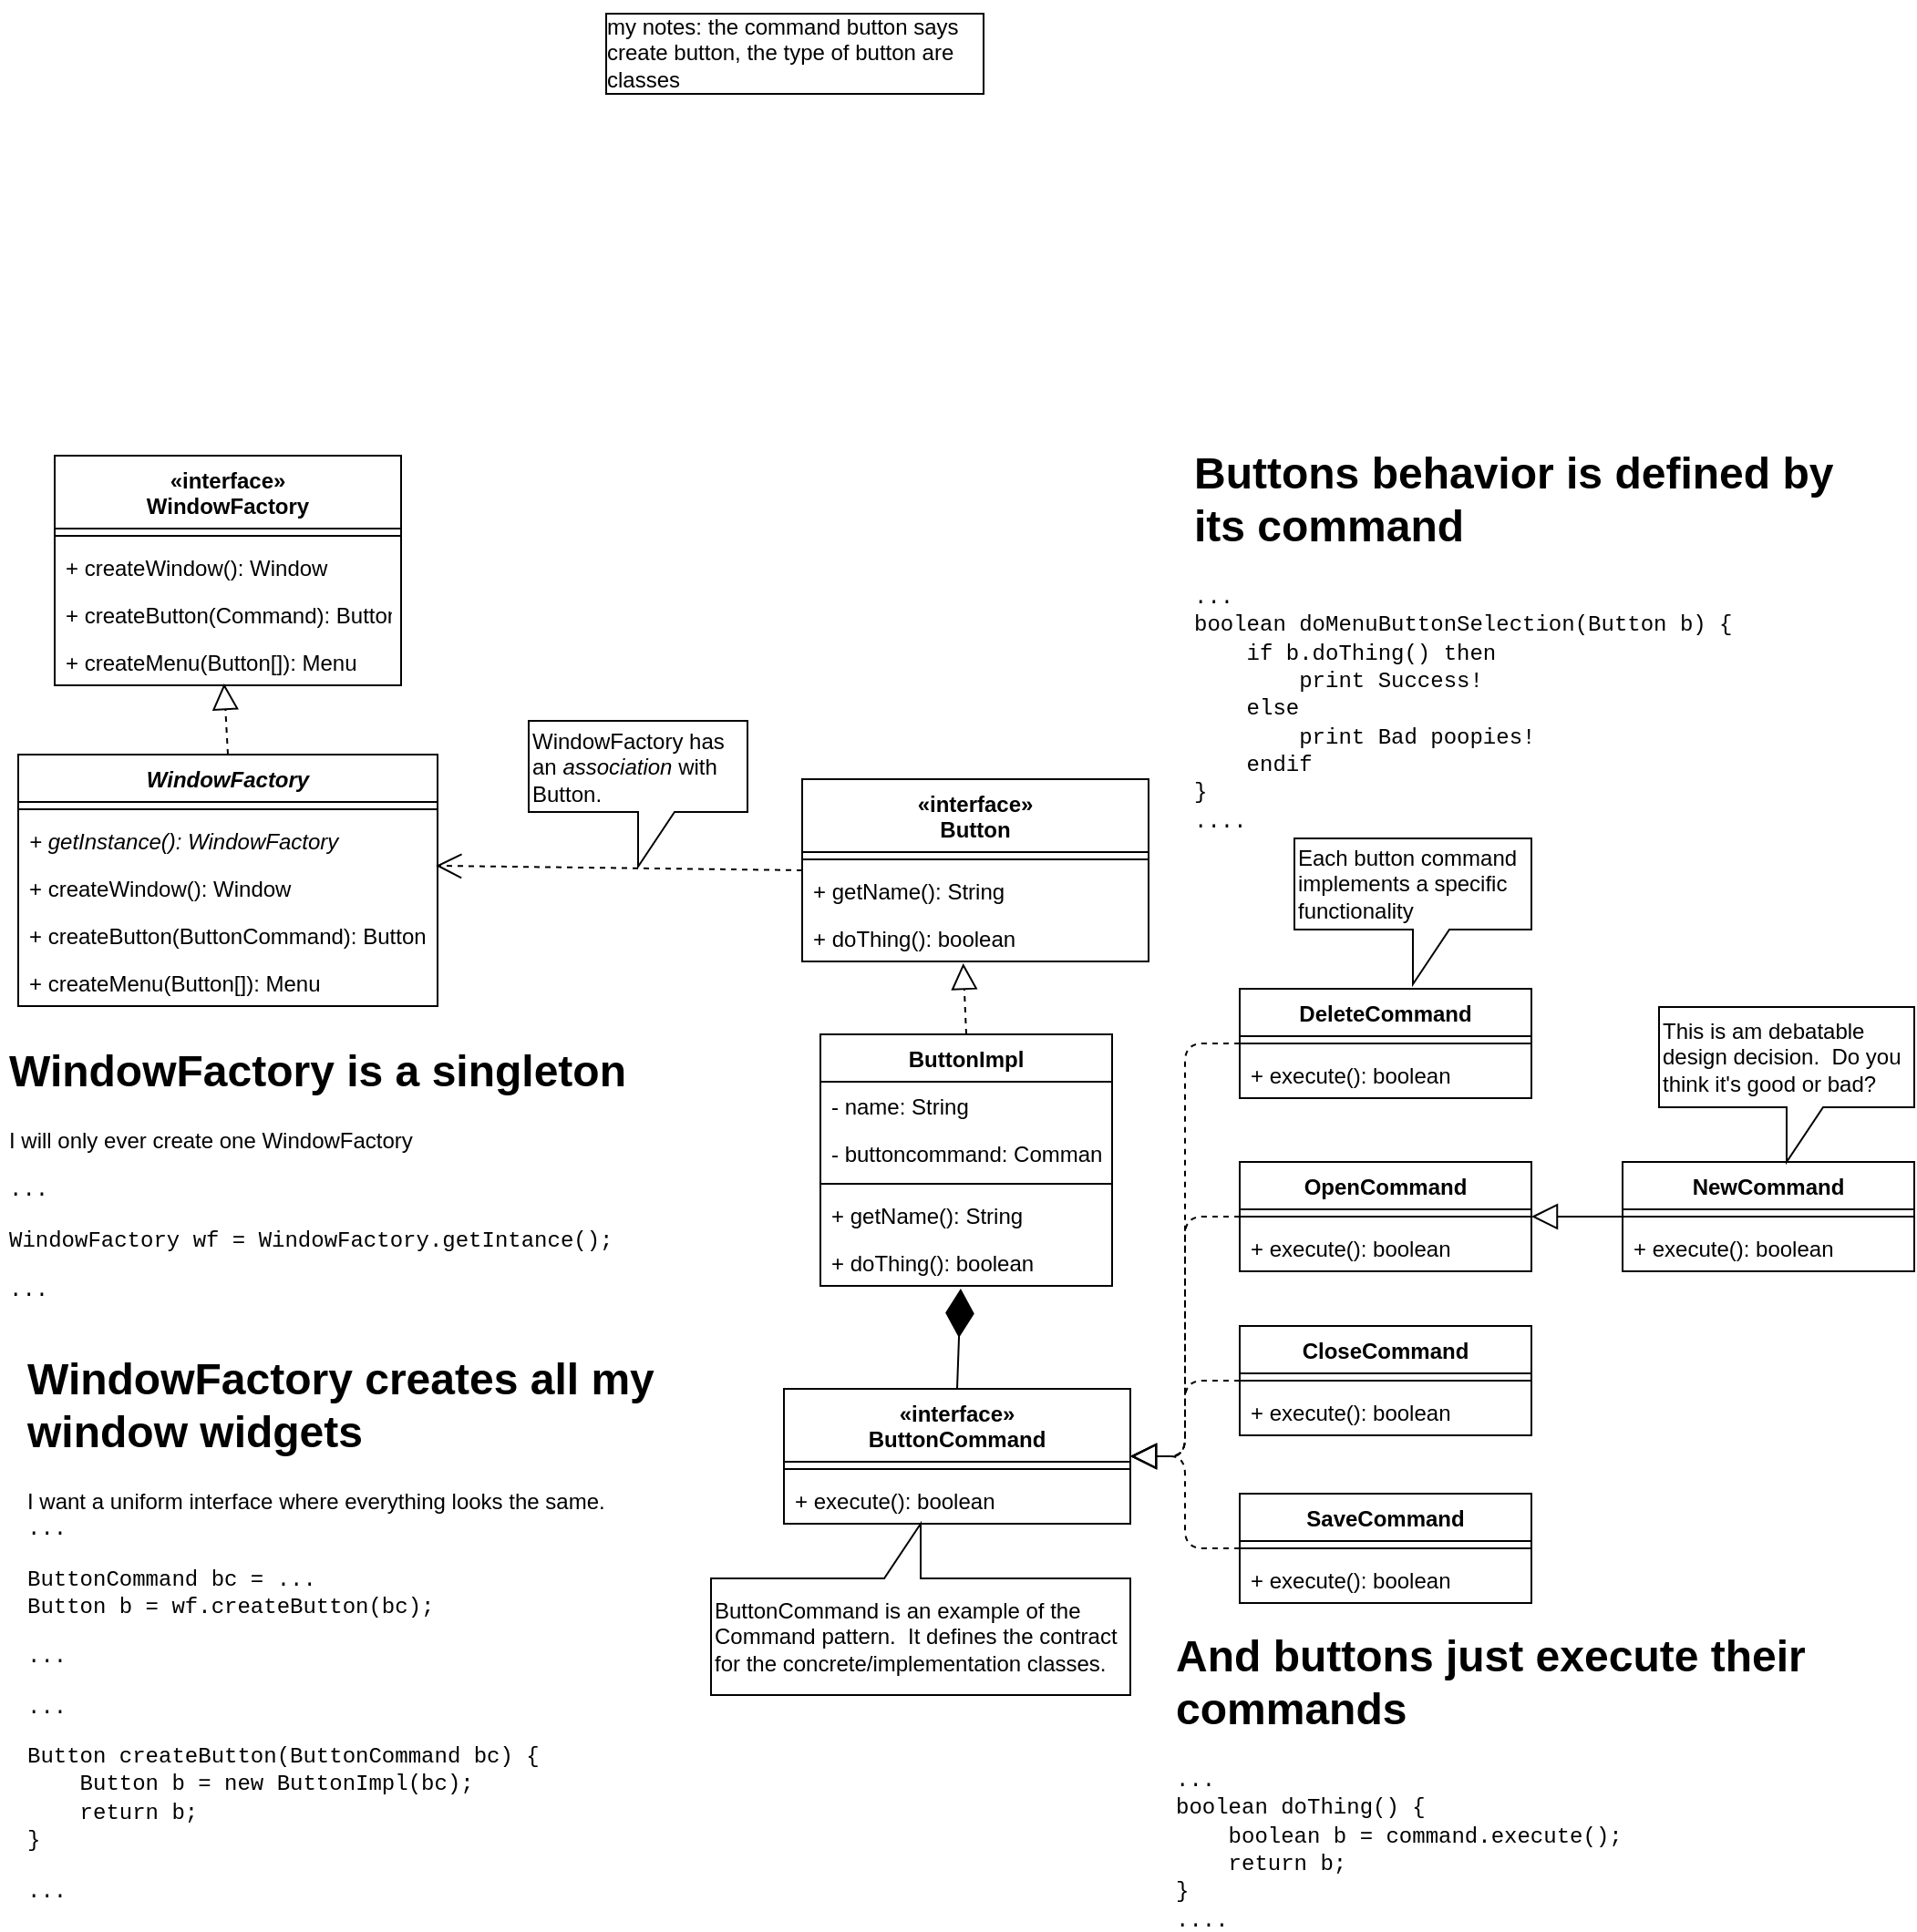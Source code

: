 <mxfile version="12.1.9" type="github" pages="1">
  <diagram id="X9D3NGl_XGTqwdXOL-tQ" name="window factory">
    <mxGraphModel dx="1128" dy="1819" grid="1" gridSize="10" guides="1" tooltips="1" connect="1" arrows="1" fold="1" page="1" pageScale="1" pageWidth="850" pageHeight="1100" math="0" shadow="0">
      <root>
        <mxCell id="ua-_prFANKxffut0tlxx-0"/>
        <mxCell id="ua-_prFANKxffut0tlxx-1" parent="ua-_prFANKxffut0tlxx-0"/>
        <mxCell id="ua-_prFANKxffut0tlxx-2" value="«interface»&#xa;WindowFactory" style="swimlane;fontStyle=1;align=center;verticalAlign=top;childLayout=stackLayout;horizontal=1;startSize=40;horizontalStack=0;resizeParent=1;resizeParentMax=0;resizeLast=0;collapsible=1;marginBottom=0;" parent="ua-_prFANKxffut0tlxx-1" vertex="1">
          <mxGeometry x="30" y="10" width="190" height="126" as="geometry"/>
        </mxCell>
        <mxCell id="ua-_prFANKxffut0tlxx-3" value="" style="line;strokeWidth=1;fillColor=none;align=left;verticalAlign=middle;spacingTop=-1;spacingLeft=3;spacingRight=3;rotatable=0;labelPosition=right;points=[];portConstraint=eastwest;" parent="ua-_prFANKxffut0tlxx-2" vertex="1">
          <mxGeometry y="40" width="190" height="8" as="geometry"/>
        </mxCell>
        <mxCell id="ua-_prFANKxffut0tlxx-4" value="+ createWindow(): Window" style="text;strokeColor=none;fillColor=none;align=left;verticalAlign=top;spacingLeft=4;spacingRight=4;overflow=hidden;rotatable=0;points=[[0,0.5],[1,0.5]];portConstraint=eastwest;" parent="ua-_prFANKxffut0tlxx-2" vertex="1">
          <mxGeometry y="48" width="190" height="26" as="geometry"/>
        </mxCell>
        <mxCell id="ua-_prFANKxffut0tlxx-5" value="+ createButton(Command): Button" style="text;strokeColor=none;fillColor=none;align=left;verticalAlign=top;spacingLeft=4;spacingRight=4;overflow=hidden;rotatable=0;points=[[0,0.5],[1,0.5]];portConstraint=eastwest;" parent="ua-_prFANKxffut0tlxx-2" vertex="1">
          <mxGeometry y="74" width="190" height="26" as="geometry"/>
        </mxCell>
        <mxCell id="ua-_prFANKxffut0tlxx-6" value="+ createMenu(Button[]): Menu" style="text;strokeColor=none;fillColor=none;align=left;verticalAlign=top;spacingLeft=4;spacingRight=4;overflow=hidden;rotatable=0;points=[[0,0.5],[1,0.5]];portConstraint=eastwest;" parent="ua-_prFANKxffut0tlxx-2" vertex="1">
          <mxGeometry y="100" width="190" height="26" as="geometry"/>
        </mxCell>
        <mxCell id="ua-_prFANKxffut0tlxx-7" value="WindowFactory" style="swimlane;fontStyle=3;align=center;verticalAlign=top;childLayout=stackLayout;horizontal=1;startSize=26;horizontalStack=0;resizeParent=1;resizeParentMax=0;resizeLast=0;collapsible=1;marginBottom=0;" parent="ua-_prFANKxffut0tlxx-1" vertex="1">
          <mxGeometry x="10" y="174" width="230" height="138" as="geometry"/>
        </mxCell>
        <mxCell id="ua-_prFANKxffut0tlxx-8" value="" style="line;strokeWidth=1;fillColor=none;align=left;verticalAlign=middle;spacingTop=-1;spacingLeft=3;spacingRight=3;rotatable=0;labelPosition=right;points=[];portConstraint=eastwest;" parent="ua-_prFANKxffut0tlxx-7" vertex="1">
          <mxGeometry y="26" width="230" height="8" as="geometry"/>
        </mxCell>
        <mxCell id="ua-_prFANKxffut0tlxx-9" value="+ getInstance(): WindowFactory" style="text;strokeColor=none;fillColor=none;align=left;verticalAlign=top;spacingLeft=4;spacingRight=4;overflow=hidden;rotatable=0;points=[[0,0.5],[1,0.5]];portConstraint=eastwest;fontStyle=2" parent="ua-_prFANKxffut0tlxx-7" vertex="1">
          <mxGeometry y="34" width="230" height="26" as="geometry"/>
        </mxCell>
        <mxCell id="ua-_prFANKxffut0tlxx-10" value="+ createWindow(): Window" style="text;strokeColor=none;fillColor=none;align=left;verticalAlign=top;spacingLeft=4;spacingRight=4;overflow=hidden;rotatable=0;points=[[0,0.5],[1,0.5]];portConstraint=eastwest;" parent="ua-_prFANKxffut0tlxx-7" vertex="1">
          <mxGeometry y="60" width="230" height="26" as="geometry"/>
        </mxCell>
        <mxCell id="ua-_prFANKxffut0tlxx-11" value="+ createButton(ButtonCommand): Button" style="text;strokeColor=none;fillColor=none;align=left;verticalAlign=top;spacingLeft=4;spacingRight=4;overflow=hidden;rotatable=0;points=[[0,0.5],[1,0.5]];portConstraint=eastwest;" parent="ua-_prFANKxffut0tlxx-7" vertex="1">
          <mxGeometry y="86" width="230" height="26" as="geometry"/>
        </mxCell>
        <mxCell id="ua-_prFANKxffut0tlxx-12" value="+ createMenu(Button[]): Menu" style="text;strokeColor=none;fillColor=none;align=left;verticalAlign=top;spacingLeft=4;spacingRight=4;overflow=hidden;rotatable=0;points=[[0,0.5],[1,0.5]];portConstraint=eastwest;" parent="ua-_prFANKxffut0tlxx-7" vertex="1">
          <mxGeometry y="112" width="230" height="26" as="geometry"/>
        </mxCell>
        <mxCell id="ua-_prFANKxffut0tlxx-13" value="" style="endArrow=block;dashed=1;endFill=0;endSize=12;html=1;entryX=0.489;entryY=0.962;entryDx=0;entryDy=0;entryPerimeter=0;exitX=0.5;exitY=0;exitDx=0;exitDy=0;" parent="ua-_prFANKxffut0tlxx-1" source="ua-_prFANKxffut0tlxx-7" target="ua-_prFANKxffut0tlxx-6" edge="1">
          <mxGeometry width="160" relative="1" as="geometry">
            <mxPoint x="-50" y="230" as="sourcePoint"/>
            <mxPoint x="110" y="230" as="targetPoint"/>
          </mxGeometry>
        </mxCell>
        <mxCell id="ua-_prFANKxffut0tlxx-14" value="«interface»&#xa;ButtonCommand" style="swimlane;fontStyle=1;align=center;verticalAlign=top;childLayout=stackLayout;horizontal=1;startSize=40;horizontalStack=0;resizeParent=1;resizeParentMax=0;resizeLast=0;collapsible=1;marginBottom=0;" parent="ua-_prFANKxffut0tlxx-1" vertex="1">
          <mxGeometry x="430" y="522" width="190" height="74" as="geometry"/>
        </mxCell>
        <mxCell id="ua-_prFANKxffut0tlxx-15" value="" style="line;strokeWidth=1;fillColor=none;align=left;verticalAlign=middle;spacingTop=-1;spacingLeft=3;spacingRight=3;rotatable=0;labelPosition=right;points=[];portConstraint=eastwest;" parent="ua-_prFANKxffut0tlxx-14" vertex="1">
          <mxGeometry y="40" width="190" height="8" as="geometry"/>
        </mxCell>
        <mxCell id="ua-_prFANKxffut0tlxx-16" value="+ execute(): boolean" style="text;strokeColor=none;fillColor=none;align=left;verticalAlign=top;spacingLeft=4;spacingRight=4;overflow=hidden;rotatable=0;points=[[0,0.5],[1,0.5]];portConstraint=eastwest;" parent="ua-_prFANKxffut0tlxx-14" vertex="1">
          <mxGeometry y="48" width="190" height="26" as="geometry"/>
        </mxCell>
        <mxCell id="ua-_prFANKxffut0tlxx-17" value="«interface»&#xa;Button" style="swimlane;fontStyle=1;align=center;verticalAlign=top;childLayout=stackLayout;horizontal=1;startSize=40;horizontalStack=0;resizeParent=1;resizeParentMax=0;resizeLast=0;collapsible=1;marginBottom=0;" parent="ua-_prFANKxffut0tlxx-1" vertex="1">
          <mxGeometry x="440" y="187.5" width="190" height="100" as="geometry"/>
        </mxCell>
        <mxCell id="ua-_prFANKxffut0tlxx-18" value="" style="line;strokeWidth=1;fillColor=none;align=left;verticalAlign=middle;spacingTop=-1;spacingLeft=3;spacingRight=3;rotatable=0;labelPosition=right;points=[];portConstraint=eastwest;" parent="ua-_prFANKxffut0tlxx-17" vertex="1">
          <mxGeometry y="40" width="190" height="8" as="geometry"/>
        </mxCell>
        <mxCell id="ua-_prFANKxffut0tlxx-19" value="+ getName(): String" style="text;strokeColor=none;fillColor=none;align=left;verticalAlign=top;spacingLeft=4;spacingRight=4;overflow=hidden;rotatable=0;points=[[0,0.5],[1,0.5]];portConstraint=eastwest;" parent="ua-_prFANKxffut0tlxx-17" vertex="1">
          <mxGeometry y="48" width="190" height="26" as="geometry"/>
        </mxCell>
        <mxCell id="ua-_prFANKxffut0tlxx-20" value="+ doThing(): boolean" style="text;strokeColor=none;fillColor=none;align=left;verticalAlign=top;spacingLeft=4;spacingRight=4;overflow=hidden;rotatable=0;points=[[0,0.5],[1,0.5]];portConstraint=eastwest;" parent="ua-_prFANKxffut0tlxx-17" vertex="1">
          <mxGeometry y="74" width="190" height="26" as="geometry"/>
        </mxCell>
        <mxCell id="ua-_prFANKxffut0tlxx-21" value="ButtonImpl" style="swimlane;fontStyle=1;align=center;verticalAlign=top;childLayout=stackLayout;horizontal=1;startSize=26;horizontalStack=0;resizeParent=1;resizeParentMax=0;resizeLast=0;collapsible=1;marginBottom=0;" parent="ua-_prFANKxffut0tlxx-1" vertex="1">
          <mxGeometry x="450" y="327.5" width="160" height="138" as="geometry"/>
        </mxCell>
        <mxCell id="ua-_prFANKxffut0tlxx-22" value="- name: String" style="text;strokeColor=none;fillColor=none;align=left;verticalAlign=top;spacingLeft=4;spacingRight=4;overflow=hidden;rotatable=0;points=[[0,0.5],[1,0.5]];portConstraint=eastwest;" parent="ua-_prFANKxffut0tlxx-21" vertex="1">
          <mxGeometry y="26" width="160" height="26" as="geometry"/>
        </mxCell>
        <mxCell id="ua-_prFANKxffut0tlxx-23" value="- buttoncommand: Command" style="text;strokeColor=none;fillColor=none;align=left;verticalAlign=top;spacingLeft=4;spacingRight=4;overflow=hidden;rotatable=0;points=[[0,0.5],[1,0.5]];portConstraint=eastwest;" parent="ua-_prFANKxffut0tlxx-21" vertex="1">
          <mxGeometry y="52" width="160" height="26" as="geometry"/>
        </mxCell>
        <mxCell id="ua-_prFANKxffut0tlxx-24" value="" style="line;strokeWidth=1;fillColor=none;align=left;verticalAlign=middle;spacingTop=-1;spacingLeft=3;spacingRight=3;rotatable=0;labelPosition=right;points=[];portConstraint=eastwest;" parent="ua-_prFANKxffut0tlxx-21" vertex="1">
          <mxGeometry y="78" width="160" height="8" as="geometry"/>
        </mxCell>
        <mxCell id="ua-_prFANKxffut0tlxx-25" value="+ getName(): String" style="text;strokeColor=none;fillColor=none;align=left;verticalAlign=top;spacingLeft=4;spacingRight=4;overflow=hidden;rotatable=0;points=[[0,0.5],[1,0.5]];portConstraint=eastwest;" parent="ua-_prFANKxffut0tlxx-21" vertex="1">
          <mxGeometry y="86" width="160" height="26" as="geometry"/>
        </mxCell>
        <mxCell id="ua-_prFANKxffut0tlxx-26" value="+ doThing(): boolean" style="text;strokeColor=none;fillColor=none;align=left;verticalAlign=top;spacingLeft=4;spacingRight=4;overflow=hidden;rotatable=0;points=[[0,0.5],[1,0.5]];portConstraint=eastwest;" parent="ua-_prFANKxffut0tlxx-21" vertex="1">
          <mxGeometry y="112" width="160" height="26" as="geometry"/>
        </mxCell>
        <mxCell id="ua-_prFANKxffut0tlxx-27" value="" style="endArrow=block;dashed=1;endFill=0;endSize=12;html=1;exitX=0.5;exitY=0;exitDx=0;exitDy=0;entryX=0.465;entryY=1.038;entryDx=0;entryDy=0;entryPerimeter=0;" parent="ua-_prFANKxffut0tlxx-1" source="ua-_prFANKxffut0tlxx-21" target="ua-_prFANKxffut0tlxx-20" edge="1">
          <mxGeometry width="160" relative="1" as="geometry">
            <mxPoint x="317.5" y="225.5" as="sourcePoint"/>
            <mxPoint x="500" y="305.5" as="targetPoint"/>
          </mxGeometry>
        </mxCell>
        <mxCell id="ua-_prFANKxffut0tlxx-28" value="DeleteCommand" style="swimlane;fontStyle=1;align=center;verticalAlign=top;childLayout=stackLayout;horizontal=1;startSize=26;horizontalStack=0;resizeParent=1;resizeParentMax=0;resizeLast=0;collapsible=1;marginBottom=0;" parent="ua-_prFANKxffut0tlxx-1" vertex="1">
          <mxGeometry x="680" y="302.5" width="160" height="60" as="geometry"/>
        </mxCell>
        <mxCell id="ua-_prFANKxffut0tlxx-29" value="" style="line;strokeWidth=1;fillColor=none;align=left;verticalAlign=middle;spacingTop=-1;spacingLeft=3;spacingRight=3;rotatable=0;labelPosition=right;points=[];portConstraint=eastwest;" parent="ua-_prFANKxffut0tlxx-28" vertex="1">
          <mxGeometry y="26" width="160" height="8" as="geometry"/>
        </mxCell>
        <mxCell id="ua-_prFANKxffut0tlxx-30" value="+ execute(): boolean" style="text;strokeColor=none;fillColor=none;align=left;verticalAlign=top;spacingLeft=4;spacingRight=4;overflow=hidden;rotatable=0;points=[[0,0.5],[1,0.5]];portConstraint=eastwest;" parent="ua-_prFANKxffut0tlxx-28" vertex="1">
          <mxGeometry y="34" width="160" height="26" as="geometry"/>
        </mxCell>
        <mxCell id="ua-_prFANKxffut0tlxx-31" value="OpenCommand" style="swimlane;fontStyle=1;align=center;verticalAlign=top;childLayout=stackLayout;horizontal=1;startSize=26;horizontalStack=0;resizeParent=1;resizeParentMax=0;resizeLast=0;collapsible=1;marginBottom=0;" parent="ua-_prFANKxffut0tlxx-1" vertex="1">
          <mxGeometry x="680" y="397.5" width="160" height="60" as="geometry"/>
        </mxCell>
        <mxCell id="ua-_prFANKxffut0tlxx-32" value="" style="line;strokeWidth=1;fillColor=none;align=left;verticalAlign=middle;spacingTop=-1;spacingLeft=3;spacingRight=3;rotatable=0;labelPosition=right;points=[];portConstraint=eastwest;" parent="ua-_prFANKxffut0tlxx-31" vertex="1">
          <mxGeometry y="26" width="160" height="8" as="geometry"/>
        </mxCell>
        <mxCell id="ua-_prFANKxffut0tlxx-33" value="+ execute(): boolean" style="text;strokeColor=none;fillColor=none;align=left;verticalAlign=top;spacingLeft=4;spacingRight=4;overflow=hidden;rotatable=0;points=[[0,0.5],[1,0.5]];portConstraint=eastwest;" parent="ua-_prFANKxffut0tlxx-31" vertex="1">
          <mxGeometry y="34" width="160" height="26" as="geometry"/>
        </mxCell>
        <mxCell id="ua-_prFANKxffut0tlxx-34" value="CloseCommand" style="swimlane;fontStyle=1;align=center;verticalAlign=top;childLayout=stackLayout;horizontal=1;startSize=26;horizontalStack=0;resizeParent=1;resizeParentMax=0;resizeLast=0;collapsible=1;marginBottom=0;" parent="ua-_prFANKxffut0tlxx-1" vertex="1">
          <mxGeometry x="680" y="487.5" width="160" height="60" as="geometry"/>
        </mxCell>
        <mxCell id="ua-_prFANKxffut0tlxx-35" value="" style="line;strokeWidth=1;fillColor=none;align=left;verticalAlign=middle;spacingTop=-1;spacingLeft=3;spacingRight=3;rotatable=0;labelPosition=right;points=[];portConstraint=eastwest;" parent="ua-_prFANKxffut0tlxx-34" vertex="1">
          <mxGeometry y="26" width="160" height="8" as="geometry"/>
        </mxCell>
        <mxCell id="ua-_prFANKxffut0tlxx-36" value="+ execute(): boolean" style="text;strokeColor=none;fillColor=none;align=left;verticalAlign=top;spacingLeft=4;spacingRight=4;overflow=hidden;rotatable=0;points=[[0,0.5],[1,0.5]];portConstraint=eastwest;" parent="ua-_prFANKxffut0tlxx-34" vertex="1">
          <mxGeometry y="34" width="160" height="26" as="geometry"/>
        </mxCell>
        <mxCell id="ua-_prFANKxffut0tlxx-37" value="SaveCommand" style="swimlane;fontStyle=1;align=center;verticalAlign=top;childLayout=stackLayout;horizontal=1;startSize=26;horizontalStack=0;resizeParent=1;resizeParentMax=0;resizeLast=0;collapsible=1;marginBottom=0;" parent="ua-_prFANKxffut0tlxx-1" vertex="1">
          <mxGeometry x="680" y="579.5" width="160" height="60" as="geometry"/>
        </mxCell>
        <mxCell id="ua-_prFANKxffut0tlxx-38" value="" style="line;strokeWidth=1;fillColor=none;align=left;verticalAlign=middle;spacingTop=-1;spacingLeft=3;spacingRight=3;rotatable=0;labelPosition=right;points=[];portConstraint=eastwest;" parent="ua-_prFANKxffut0tlxx-37" vertex="1">
          <mxGeometry y="26" width="160" height="8" as="geometry"/>
        </mxCell>
        <mxCell id="ua-_prFANKxffut0tlxx-39" value="+ execute(): boolean" style="text;strokeColor=none;fillColor=none;align=left;verticalAlign=top;spacingLeft=4;spacingRight=4;overflow=hidden;rotatable=0;points=[[0,0.5],[1,0.5]];portConstraint=eastwest;" parent="ua-_prFANKxffut0tlxx-37" vertex="1">
          <mxGeometry y="34" width="160" height="26" as="geometry"/>
        </mxCell>
        <mxCell id="ua-_prFANKxffut0tlxx-40" value="NewCommand" style="swimlane;fontStyle=1;align=center;verticalAlign=top;childLayout=stackLayout;horizontal=1;startSize=26;horizontalStack=0;resizeParent=1;resizeParentMax=0;resizeLast=0;collapsible=1;marginBottom=0;" parent="ua-_prFANKxffut0tlxx-1" vertex="1">
          <mxGeometry x="890" y="397.5" width="160" height="60" as="geometry"/>
        </mxCell>
        <mxCell id="ua-_prFANKxffut0tlxx-41" value="" style="line;strokeWidth=1;fillColor=none;align=left;verticalAlign=middle;spacingTop=-1;spacingLeft=3;spacingRight=3;rotatable=0;labelPosition=right;points=[];portConstraint=eastwest;" parent="ua-_prFANKxffut0tlxx-40" vertex="1">
          <mxGeometry y="26" width="160" height="8" as="geometry"/>
        </mxCell>
        <mxCell id="ua-_prFANKxffut0tlxx-42" value="+ execute(): boolean" style="text;strokeColor=none;fillColor=none;align=left;verticalAlign=top;spacingLeft=4;spacingRight=4;overflow=hidden;rotatable=0;points=[[0,0.5],[1,0.5]];portConstraint=eastwest;" parent="ua-_prFANKxffut0tlxx-40" vertex="1">
          <mxGeometry y="34" width="160" height="26" as="geometry"/>
        </mxCell>
        <mxCell id="ua-_prFANKxffut0tlxx-43" value="" style="endArrow=block;dashed=1;endFill=0;endSize=12;html=1;exitX=0;exitY=0.5;exitDx=0;exitDy=0;entryX=1;entryY=0.5;entryDx=0;entryDy=0;edgeStyle=orthogonalEdgeStyle;" parent="ua-_prFANKxffut0tlxx-1" source="ua-_prFANKxffut0tlxx-28" target="ua-_prFANKxffut0tlxx-14" edge="1">
          <mxGeometry width="160" relative="1" as="geometry">
            <mxPoint x="740" y="105.5" as="sourcePoint"/>
            <mxPoint x="700" y="135.5" as="targetPoint"/>
          </mxGeometry>
        </mxCell>
        <mxCell id="ua-_prFANKxffut0tlxx-44" value="" style="endArrow=block;dashed=1;endFill=0;endSize=12;html=1;exitX=0;exitY=0.5;exitDx=0;exitDy=0;entryX=1;entryY=0.5;entryDx=0;entryDy=0;edgeStyle=orthogonalEdgeStyle;" parent="ua-_prFANKxffut0tlxx-1" source="ua-_prFANKxffut0tlxx-31" target="ua-_prFANKxffut0tlxx-14" edge="1">
          <mxGeometry width="160" relative="1" as="geometry">
            <mxPoint x="770" y="60.5" as="sourcePoint"/>
            <mxPoint x="650" y="72.5" as="targetPoint"/>
          </mxGeometry>
        </mxCell>
        <mxCell id="ua-_prFANKxffut0tlxx-45" value="" style="endArrow=block;dashed=1;endFill=0;endSize=12;html=1;exitX=0;exitY=0.5;exitDx=0;exitDy=0;entryX=1;entryY=0.5;entryDx=0;entryDy=0;edgeStyle=orthogonalEdgeStyle;" parent="ua-_prFANKxffut0tlxx-1" source="ua-_prFANKxffut0tlxx-34" target="ua-_prFANKxffut0tlxx-14" edge="1">
          <mxGeometry width="160" relative="1" as="geometry">
            <mxPoint x="770" y="155.5" as="sourcePoint"/>
            <mxPoint x="650" y="72.5" as="targetPoint"/>
          </mxGeometry>
        </mxCell>
        <mxCell id="ua-_prFANKxffut0tlxx-46" value="" style="endArrow=block;dashed=1;endFill=0;endSize=12;html=1;exitX=0;exitY=0.5;exitDx=0;exitDy=0;entryX=1;entryY=0.5;entryDx=0;entryDy=0;edgeStyle=orthogonalEdgeStyle;" parent="ua-_prFANKxffut0tlxx-1" source="ua-_prFANKxffut0tlxx-37" target="ua-_prFANKxffut0tlxx-14" edge="1">
          <mxGeometry width="160" relative="1" as="geometry">
            <mxPoint x="770" y="245.5" as="sourcePoint"/>
            <mxPoint x="650" y="72.5" as="targetPoint"/>
          </mxGeometry>
        </mxCell>
        <mxCell id="ua-_prFANKxffut0tlxx-47" value="" style="endArrow=diamondThin;endFill=1;endSize=24;html=1;exitX=0.5;exitY=0;exitDx=0;exitDy=0;entryX=0.481;entryY=1.058;entryDx=0;entryDy=0;entryPerimeter=0;" parent="ua-_prFANKxffut0tlxx-1" source="ua-_prFANKxffut0tlxx-14" target="ua-_prFANKxffut0tlxx-26" edge="1">
          <mxGeometry width="160" relative="1" as="geometry">
            <mxPoint x="380" y="155.5" as="sourcePoint"/>
            <mxPoint x="520" y="490" as="targetPoint"/>
          </mxGeometry>
        </mxCell>
        <mxCell id="ua-_prFANKxffut0tlxx-48" value="" style="endArrow=open;endSize=12;dashed=1;html=1;entryX=0.996;entryY=1.038;entryDx=0;entryDy=0;entryPerimeter=0;exitX=0;exitY=0.5;exitDx=0;exitDy=0;" parent="ua-_prFANKxffut0tlxx-1" source="ua-_prFANKxffut0tlxx-17" target="ua-_prFANKxffut0tlxx-9" edge="1">
          <mxGeometry width="160" relative="1" as="geometry">
            <mxPoint x="150" y="360" as="sourcePoint"/>
            <mxPoint x="310" y="360" as="targetPoint"/>
          </mxGeometry>
        </mxCell>
        <mxCell id="ua-_prFANKxffut0tlxx-49" value="&lt;h1&gt;WindowFactory is a singleton&lt;/h1&gt;&lt;p&gt;I will only ever create one WindowFactory&lt;/p&gt;&lt;p&gt;&lt;font face=&quot;Courier New&quot;&gt;...&lt;/font&gt;&lt;/p&gt;&lt;p&gt;&lt;font face=&quot;Courier New&quot;&gt;WindowFactory wf = WindowFactory.getIntance();&lt;/font&gt;&lt;/p&gt;&lt;p&gt;&lt;font face=&quot;Courier New&quot;&gt;...&lt;/font&gt;&lt;/p&gt;" style="text;html=1;strokeColor=none;fillColor=none;spacing=5;spacingTop=-20;whiteSpace=wrap;overflow=hidden;rounded=0;" parent="ua-_prFANKxffut0tlxx-1" vertex="1">
          <mxGeometry y="327.5" width="420" height="160" as="geometry"/>
        </mxCell>
        <mxCell id="ua-_prFANKxffut0tlxx-50" value="&lt;h1&gt;WindowFactory creates all my window widgets&lt;/h1&gt;&lt;p&gt;I want a uniform interface where everything looks the same.&lt;br&gt;&lt;font face=&quot;courier new&quot;&gt;...&lt;/font&gt;&lt;/p&gt;&lt;p&gt;&lt;span style=&quot;font-family: &amp;#34;courier new&amp;#34;&quot;&gt;ButtonCommand bc = ...&lt;br&gt;Button b = wf.createButton(bc);&lt;/span&gt;&lt;/p&gt;&lt;p&gt;&lt;span style=&quot;font-family: &amp;#34;courier new&amp;#34;&quot;&gt;...&lt;/span&gt;&lt;/p&gt;&lt;p&gt;&lt;span style=&quot;font-family: &amp;#34;courier new&amp;#34;&quot;&gt;...&lt;/span&gt;&lt;/p&gt;&lt;p&gt;&lt;span style=&quot;font-family: &amp;#34;courier new&amp;#34;&quot;&gt;Button createButton(ButtonCommand bc) {&lt;br&gt;&amp;nbsp; &amp;nbsp; Button b = new ButtonImpl(bc);&lt;br&gt;&amp;nbsp; &amp;nbsp; return b;&lt;br&gt;}&lt;/span&gt;&lt;/p&gt;&lt;p&gt;&lt;span style=&quot;font-family: &amp;#34;courier new&amp;#34;&quot;&gt;...&lt;/span&gt;&lt;/p&gt;" style="text;html=1;strokeColor=none;fillColor=none;spacing=5;spacingTop=-20;whiteSpace=wrap;overflow=hidden;rounded=0;" parent="ua-_prFANKxffut0tlxx-1" vertex="1">
          <mxGeometry x="10" y="497" width="420" height="322" as="geometry"/>
        </mxCell>
        <mxCell id="ua-_prFANKxffut0tlxx-51" value="WindowFactory has an &lt;i&gt;association&lt;/i&gt; with Button." style="shape=callout;whiteSpace=wrap;html=1;perimeter=calloutPerimeter;align=left;" parent="ua-_prFANKxffut0tlxx-1" vertex="1">
          <mxGeometry x="290" y="155.5" width="120" height="80" as="geometry"/>
        </mxCell>
        <mxCell id="ua-_prFANKxffut0tlxx-52" style="edgeStyle=none;rounded=0;orthogonalLoop=1;jettySize=auto;html=1;entryX=1;entryY=0.5;entryDx=0;entryDy=0;endArrow=block;endFill=0;endSize=12;exitX=0;exitY=0.5;exitDx=0;exitDy=0;" parent="ua-_prFANKxffut0tlxx-1" source="ua-_prFANKxffut0tlxx-40" target="ua-_prFANKxffut0tlxx-31" edge="1">
          <mxGeometry relative="1" as="geometry"/>
        </mxCell>
        <mxCell id="ua-_prFANKxffut0tlxx-53" value="ButtonCommand is an example of the Command pattern.&amp;nbsp; It defines the contract for the concrete/implementation classes." style="shape=callout;whiteSpace=wrap;html=1;perimeter=calloutPerimeter;direction=west;align=left;" parent="ua-_prFANKxffut0tlxx-1" vertex="1">
          <mxGeometry x="390" y="596" width="230" height="94" as="geometry"/>
        </mxCell>
        <mxCell id="ua-_prFANKxffut0tlxx-54" value="Each button command implements a specific functionality" style="shape=callout;whiteSpace=wrap;html=1;perimeter=calloutPerimeter;align=left;" parent="ua-_prFANKxffut0tlxx-1" vertex="1">
          <mxGeometry x="710" y="220" width="130" height="80" as="geometry"/>
        </mxCell>
        <mxCell id="ua-_prFANKxffut0tlxx-55" value="This is am debatable design decision.&amp;nbsp; Do you think it&#39;s good or bad?" style="shape=callout;whiteSpace=wrap;html=1;perimeter=calloutPerimeter;align=left;" parent="ua-_prFANKxffut0tlxx-1" vertex="1">
          <mxGeometry x="910" y="312.5" width="140" height="85" as="geometry"/>
        </mxCell>
        <mxCell id="ua-_prFANKxffut0tlxx-56" value="&lt;h1&gt;Buttons behavior is defined by its command&lt;/h1&gt;&lt;div&gt;&lt;font face=&quot;Courier New&quot;&gt;...&lt;/font&gt;&lt;/div&gt;&lt;div&gt;&lt;span style=&quot;font-family: &amp;#34;courier new&amp;#34;&quot;&gt;boolean doMenuButtonSelection(Button b) {&lt;/span&gt;&lt;/div&gt;&lt;div&gt;&lt;font face=&quot;Courier New&quot;&gt;&amp;nbsp; &amp;nbsp; if b.doThing() then&lt;br&gt;&lt;span&gt;&amp;nbsp; &amp;nbsp; &amp;nbsp; &amp;nbsp; print Success!&lt;/span&gt;&lt;/font&gt;&lt;/div&gt;&lt;div&gt;&lt;span&gt;&lt;font face=&quot;Courier New&quot;&gt;&amp;nbsp; &amp;nbsp; else&lt;/font&gt;&lt;/span&gt;&lt;/div&gt;&lt;div&gt;&lt;span&gt;&lt;font face=&quot;Courier New&quot;&gt;&amp;nbsp; &amp;nbsp; &amp;nbsp; &amp;nbsp; print Bad poopies!&lt;/font&gt;&lt;/span&gt;&lt;/div&gt;&lt;div&gt;&lt;font face=&quot;Courier New&quot;&gt;&amp;nbsp; &amp;nbsp; endif&lt;br&gt;&lt;span&gt;}&lt;/span&gt;&lt;/font&gt;&lt;/div&gt;&lt;div&gt;&lt;span&gt;&lt;font face=&quot;Courier New&quot;&gt;....&lt;/font&gt;&lt;/span&gt;&lt;/div&gt;" style="text;html=1;strokeColor=none;fillColor=none;spacing=5;spacingTop=-20;whiteSpace=wrap;overflow=hidden;rounded=0;align=left;" parent="ua-_prFANKxffut0tlxx-1" vertex="1">
          <mxGeometry x="650" width="370" height="220" as="geometry"/>
        </mxCell>
        <mxCell id="ua-_prFANKxffut0tlxx-57" value="&lt;h1&gt;And buttons just execute their commands&lt;/h1&gt;&lt;div&gt;&lt;font face=&quot;Courier New&quot;&gt;...&lt;/font&gt;&lt;/div&gt;&lt;div&gt;&lt;span style=&quot;font-family: &amp;#34;courier new&amp;#34;&quot;&gt;boolean doThing() {&lt;/span&gt;&lt;/div&gt;&lt;div&gt;&lt;font face=&quot;Courier New&quot;&gt;&amp;nbsp; &amp;nbsp; boolean b = command.execute();&lt;/font&gt;&lt;/div&gt;&lt;div&gt;&lt;font face=&quot;Courier New&quot;&gt;&amp;nbsp; &amp;nbsp; return b;&lt;/font&gt;&lt;/div&gt;&lt;div&gt;&lt;font face=&quot;Courier New&quot;&gt;&lt;span&gt;}&lt;/span&gt;&lt;/font&gt;&lt;/div&gt;&lt;div&gt;&lt;span&gt;&lt;font face=&quot;Courier New&quot;&gt;....&lt;/font&gt;&lt;/span&gt;&lt;/div&gt;" style="text;html=1;strokeColor=none;fillColor=none;spacing=5;spacingTop=-20;whiteSpace=wrap;overflow=hidden;rounded=0;align=left;" parent="ua-_prFANKxffut0tlxx-1" vertex="1">
          <mxGeometry x="640" y="649" width="370" height="170" as="geometry"/>
        </mxCell>
        <mxCell id="o5nKvvGa9D-mlNPCizWE-2" value="my notes: the command button says create button, the type of button are classes&amp;nbsp;" style="text;html=1;strokeColor=none;fillColor=none;align=left;verticalAlign=top;whiteSpace=wrap;rounded=0;labelPosition=center;verticalLabelPosition=middle;labelBorderColor=#000000;" vertex="1" parent="ua-_prFANKxffut0tlxx-1">
          <mxGeometry x="330" y="-240" width="210" height="140" as="geometry"/>
        </mxCell>
      </root>
    </mxGraphModel>
  </diagram>
</mxfile>
